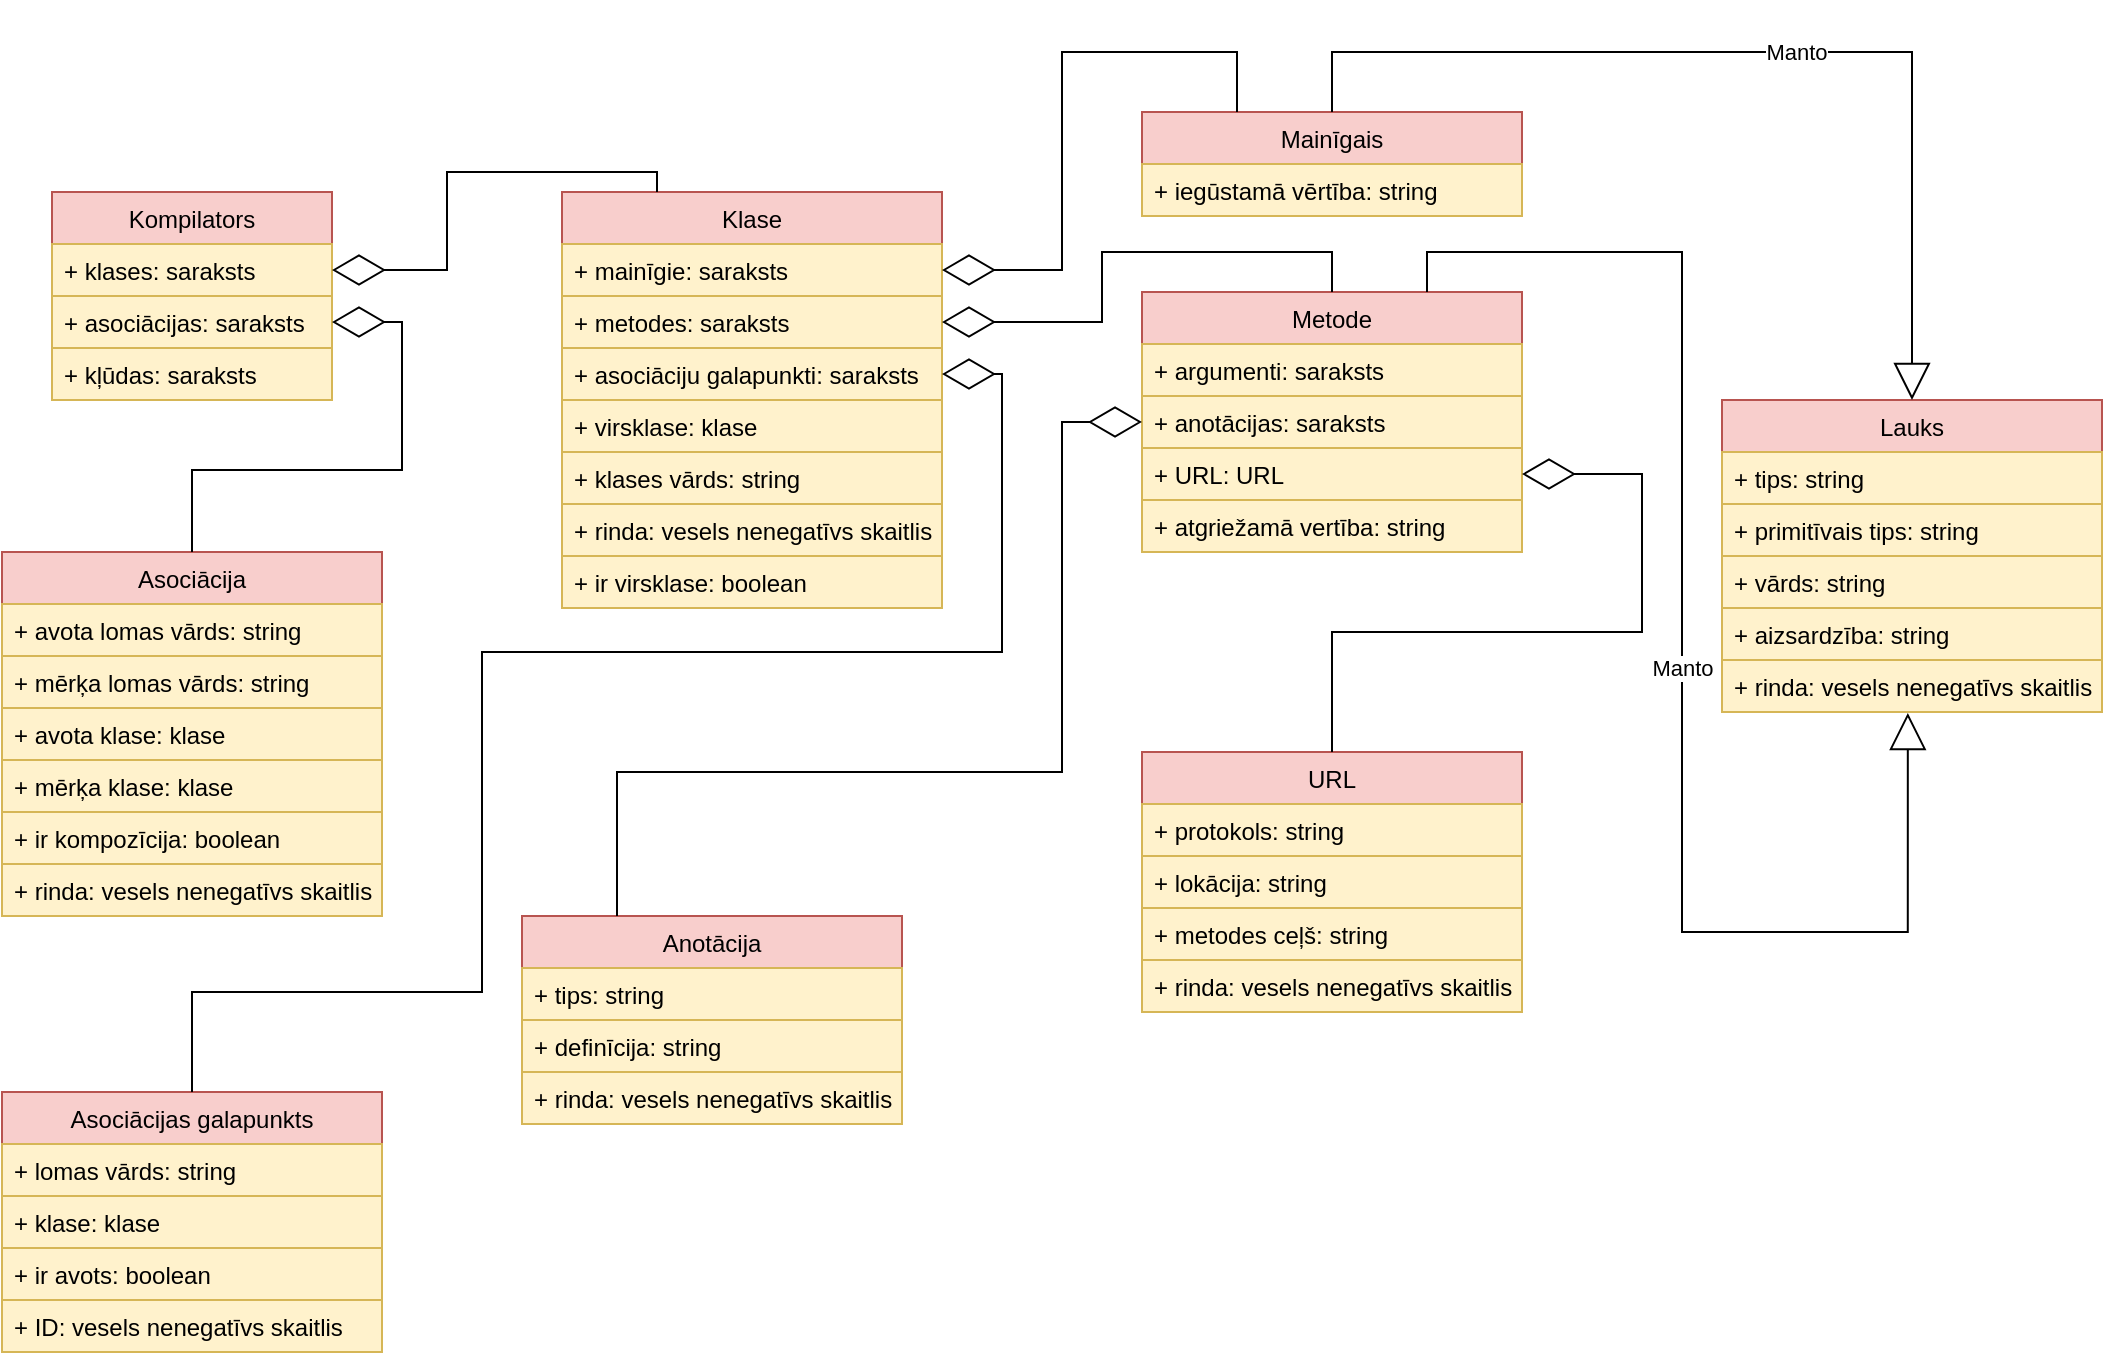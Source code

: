 <mxfile version="15.4.0" type="device" pages="4"><diagram id="7184PFlI9xd73d-IkcdI" name="Datu struktūras"><mxGraphModel dx="2522" dy="822" grid="1" gridSize="10" guides="1" tooltips="1" connect="1" arrows="1" fold="1" page="1" pageScale="1" pageWidth="1100" pageHeight="850" math="0" shadow="0"><root><mxCell id="0"/><mxCell id="1" parent="0"/><mxCell id="GJS4xdz3_A4aKVFtY4pT-5" value="Kompilators" style="swimlane;fontStyle=0;childLayout=stackLayout;horizontal=1;startSize=26;fillColor=#f8cecc;horizontalStack=0;resizeParent=1;resizeParentMax=0;resizeLast=0;collapsible=1;marginBottom=0;strokeColor=#b85450;" parent="1" vertex="1"><mxGeometry x="-1055" y="110" width="140" height="104" as="geometry"/></mxCell><mxCell id="GJS4xdz3_A4aKVFtY4pT-6" value="+ klases: saraksts" style="text;strokeColor=#d6b656;fillColor=#fff2cc;align=left;verticalAlign=top;spacingLeft=4;spacingRight=4;overflow=hidden;rotatable=0;points=[[0,0.5],[1,0.5]];portConstraint=eastwest;" parent="GJS4xdz3_A4aKVFtY4pT-5" vertex="1"><mxGeometry y="26" width="140" height="26" as="geometry"/></mxCell><mxCell id="GJS4xdz3_A4aKVFtY4pT-7" value="+ asociācijas: saraksts" style="text;strokeColor=#d6b656;fillColor=#fff2cc;align=left;verticalAlign=top;spacingLeft=4;spacingRight=4;overflow=hidden;rotatable=0;points=[[0,0.5],[1,0.5]];portConstraint=eastwest;" parent="GJS4xdz3_A4aKVFtY4pT-5" vertex="1"><mxGeometry y="52" width="140" height="26" as="geometry"/></mxCell><mxCell id="GJS4xdz3_A4aKVFtY4pT-8" value="+ kļūdas: saraksts" style="text;strokeColor=#d6b656;fillColor=#fff2cc;align=left;verticalAlign=top;spacingLeft=4;spacingRight=4;overflow=hidden;rotatable=0;points=[[0,0.5],[1,0.5]];portConstraint=eastwest;" parent="GJS4xdz3_A4aKVFtY4pT-5" vertex="1"><mxGeometry y="78" width="140" height="26" as="geometry"/></mxCell><mxCell id="GJS4xdz3_A4aKVFtY4pT-9" value="Asociācija" style="swimlane;fontStyle=0;childLayout=stackLayout;horizontal=1;startSize=26;fillColor=#f8cecc;horizontalStack=0;resizeParent=1;resizeParentMax=0;resizeLast=0;collapsible=1;marginBottom=0;strokeColor=#b85450;" parent="1" vertex="1"><mxGeometry x="-1080" y="290" width="190" height="182" as="geometry"/></mxCell><mxCell id="GJS4xdz3_A4aKVFtY4pT-10" value="+ avota lomas vārds: string" style="text;strokeColor=#d6b656;fillColor=#fff2cc;align=left;verticalAlign=top;spacingLeft=4;spacingRight=4;overflow=hidden;rotatable=0;points=[[0,0.5],[1,0.5]];portConstraint=eastwest;" parent="GJS4xdz3_A4aKVFtY4pT-9" vertex="1"><mxGeometry y="26" width="190" height="26" as="geometry"/></mxCell><mxCell id="GJS4xdz3_A4aKVFtY4pT-11" value="+ mērķa lomas vārds: string" style="text;strokeColor=#d6b656;fillColor=#fff2cc;align=left;verticalAlign=top;spacingLeft=4;spacingRight=4;overflow=hidden;rotatable=0;points=[[0,0.5],[1,0.5]];portConstraint=eastwest;" parent="GJS4xdz3_A4aKVFtY4pT-9" vertex="1"><mxGeometry y="52" width="190" height="26" as="geometry"/></mxCell><mxCell id="GJS4xdz3_A4aKVFtY4pT-12" value="+ avota klase: klase" style="text;strokeColor=#d6b656;fillColor=#fff2cc;align=left;verticalAlign=top;spacingLeft=4;spacingRight=4;overflow=hidden;rotatable=0;points=[[0,0.5],[1,0.5]];portConstraint=eastwest;" parent="GJS4xdz3_A4aKVFtY4pT-9" vertex="1"><mxGeometry y="78" width="190" height="26" as="geometry"/></mxCell><mxCell id="GJS4xdz3_A4aKVFtY4pT-18" value="+ mērķa klase: klase" style="text;strokeColor=#d6b656;fillColor=#fff2cc;align=left;verticalAlign=top;spacingLeft=4;spacingRight=4;overflow=hidden;rotatable=0;points=[[0,0.5],[1,0.5]];portConstraint=eastwest;" parent="GJS4xdz3_A4aKVFtY4pT-9" vertex="1"><mxGeometry y="104" width="190" height="26" as="geometry"/></mxCell><mxCell id="GJS4xdz3_A4aKVFtY4pT-19" value="+ ir kompozīcija: boolean" style="text;strokeColor=#d6b656;fillColor=#fff2cc;align=left;verticalAlign=top;spacingLeft=4;spacingRight=4;overflow=hidden;rotatable=0;points=[[0,0.5],[1,0.5]];portConstraint=eastwest;" parent="GJS4xdz3_A4aKVFtY4pT-9" vertex="1"><mxGeometry y="130" width="190" height="26" as="geometry"/></mxCell><mxCell id="GJS4xdz3_A4aKVFtY4pT-20" value="+ rinda: vesels nenegatīvs skaitlis" style="text;strokeColor=#d6b656;fillColor=#fff2cc;align=left;verticalAlign=top;spacingLeft=4;spacingRight=4;overflow=hidden;rotatable=0;points=[[0,0.5],[1,0.5]];portConstraint=eastwest;" parent="GJS4xdz3_A4aKVFtY4pT-9" vertex="1"><mxGeometry y="156" width="190" height="26" as="geometry"/></mxCell><mxCell id="GJS4xdz3_A4aKVFtY4pT-13" value="Klase" style="swimlane;fontStyle=0;childLayout=stackLayout;horizontal=1;startSize=26;fillColor=#f8cecc;horizontalStack=0;resizeParent=1;resizeParentMax=0;resizeLast=0;collapsible=1;marginBottom=0;strokeColor=#b85450;" parent="1" vertex="1"><mxGeometry x="-800" y="110" width="190" height="208" as="geometry"/></mxCell><mxCell id="GJS4xdz3_A4aKVFtY4pT-15" value="+ mainīgie: saraksts" style="text;strokeColor=#d6b656;fillColor=#fff2cc;align=left;verticalAlign=top;spacingLeft=4;spacingRight=4;overflow=hidden;rotatable=0;points=[[0,0.5],[1,0.5]];portConstraint=eastwest;" parent="GJS4xdz3_A4aKVFtY4pT-13" vertex="1"><mxGeometry y="26" width="190" height="26" as="geometry"/></mxCell><mxCell id="GJS4xdz3_A4aKVFtY4pT-16" value="+ metodes: saraksts" style="text;strokeColor=#d6b656;fillColor=#fff2cc;align=left;verticalAlign=top;spacingLeft=4;spacingRight=4;overflow=hidden;rotatable=0;points=[[0,0.5],[1,0.5]];portConstraint=eastwest;" parent="GJS4xdz3_A4aKVFtY4pT-13" vertex="1"><mxGeometry y="52" width="190" height="26" as="geometry"/></mxCell><mxCell id="GJS4xdz3_A4aKVFtY4pT-14" value="+ asociāciju galapunkti: saraksts" style="text;strokeColor=#d6b656;fillColor=#fff2cc;align=left;verticalAlign=top;spacingLeft=4;spacingRight=4;overflow=hidden;rotatable=0;points=[[0,0.5],[1,0.5]];portConstraint=eastwest;" parent="GJS4xdz3_A4aKVFtY4pT-13" vertex="1"><mxGeometry y="78" width="190" height="26" as="geometry"/></mxCell><mxCell id="GJS4xdz3_A4aKVFtY4pT-21" value="+ virsklase: klase" style="text;strokeColor=#d6b656;fillColor=#fff2cc;align=left;verticalAlign=top;spacingLeft=4;spacingRight=4;overflow=hidden;rotatable=0;points=[[0,0.5],[1,0.5]];portConstraint=eastwest;" parent="GJS4xdz3_A4aKVFtY4pT-13" vertex="1"><mxGeometry y="104" width="190" height="26" as="geometry"/></mxCell><mxCell id="GJS4xdz3_A4aKVFtY4pT-22" value="+ klases vārds: string" style="text;strokeColor=#d6b656;fillColor=#fff2cc;align=left;verticalAlign=top;spacingLeft=4;spacingRight=4;overflow=hidden;rotatable=0;points=[[0,0.5],[1,0.5]];portConstraint=eastwest;" parent="GJS4xdz3_A4aKVFtY4pT-13" vertex="1"><mxGeometry y="130" width="190" height="26" as="geometry"/></mxCell><mxCell id="GJS4xdz3_A4aKVFtY4pT-25" value="+ rinda: vesels nenegatīvs skaitlis" style="text;strokeColor=#d6b656;fillColor=#fff2cc;align=left;verticalAlign=top;spacingLeft=4;spacingRight=4;overflow=hidden;rotatable=0;points=[[0,0.5],[1,0.5]];portConstraint=eastwest;" parent="GJS4xdz3_A4aKVFtY4pT-13" vertex="1"><mxGeometry y="156" width="190" height="26" as="geometry"/></mxCell><mxCell id="GJS4xdz3_A4aKVFtY4pT-23" value="+ ir virsklase: boolean" style="text;strokeColor=#d6b656;fillColor=#fff2cc;align=left;verticalAlign=top;spacingLeft=4;spacingRight=4;overflow=hidden;rotatable=0;points=[[0,0.5],[1,0.5]];portConstraint=eastwest;" parent="GJS4xdz3_A4aKVFtY4pT-13" vertex="1"><mxGeometry y="182" width="190" height="26" as="geometry"/></mxCell><mxCell id="GJS4xdz3_A4aKVFtY4pT-26" value="Lauks" style="swimlane;fontStyle=0;childLayout=stackLayout;horizontal=1;startSize=26;fillColor=#f8cecc;horizontalStack=0;resizeParent=1;resizeParentMax=0;resizeLast=0;collapsible=1;marginBottom=0;strokeColor=#b85450;" parent="1" vertex="1"><mxGeometry x="-220" y="214" width="190" height="156" as="geometry"/></mxCell><mxCell id="GJS4xdz3_A4aKVFtY4pT-27" value="+ tips: string" style="text;strokeColor=#d6b656;fillColor=#fff2cc;align=left;verticalAlign=top;spacingLeft=4;spacingRight=4;overflow=hidden;rotatable=0;points=[[0,0.5],[1,0.5]];portConstraint=eastwest;" parent="GJS4xdz3_A4aKVFtY4pT-26" vertex="1"><mxGeometry y="26" width="190" height="26" as="geometry"/></mxCell><mxCell id="GJS4xdz3_A4aKVFtY4pT-28" value="+ primitīvais tips: string" style="text;strokeColor=#d6b656;fillColor=#fff2cc;align=left;verticalAlign=top;spacingLeft=4;spacingRight=4;overflow=hidden;rotatable=0;points=[[0,0.5],[1,0.5]];portConstraint=eastwest;" parent="GJS4xdz3_A4aKVFtY4pT-26" vertex="1"><mxGeometry y="52" width="190" height="26" as="geometry"/></mxCell><mxCell id="GJS4xdz3_A4aKVFtY4pT-29" value="+ vārds: string" style="text;strokeColor=#d6b656;fillColor=#fff2cc;align=left;verticalAlign=top;spacingLeft=4;spacingRight=4;overflow=hidden;rotatable=0;points=[[0,0.5],[1,0.5]];portConstraint=eastwest;" parent="GJS4xdz3_A4aKVFtY4pT-26" vertex="1"><mxGeometry y="78" width="190" height="26" as="geometry"/></mxCell><mxCell id="GJS4xdz3_A4aKVFtY4pT-30" value="+ aizsardzība: string" style="text;strokeColor=#d6b656;fillColor=#fff2cc;align=left;verticalAlign=top;spacingLeft=4;spacingRight=4;overflow=hidden;rotatable=0;points=[[0,0.5],[1,0.5]];portConstraint=eastwest;" parent="GJS4xdz3_A4aKVFtY4pT-26" vertex="1"><mxGeometry y="104" width="190" height="26" as="geometry"/></mxCell><mxCell id="GJS4xdz3_A4aKVFtY4pT-32" value="+ rinda: vesels nenegatīvs skaitlis" style="text;strokeColor=#d6b656;fillColor=#fff2cc;align=left;verticalAlign=top;spacingLeft=4;spacingRight=4;overflow=hidden;rotatable=0;points=[[0,0.5],[1,0.5]];portConstraint=eastwest;" parent="GJS4xdz3_A4aKVFtY4pT-26" vertex="1"><mxGeometry y="130" width="190" height="26" as="geometry"/></mxCell><mxCell id="GJS4xdz3_A4aKVFtY4pT-34" value="Mainīgais" style="swimlane;fontStyle=0;childLayout=stackLayout;horizontal=1;startSize=26;fillColor=#f8cecc;horizontalStack=0;resizeParent=1;resizeParentMax=0;resizeLast=0;collapsible=1;marginBottom=0;strokeColor=#b85450;" parent="1" vertex="1"><mxGeometry x="-510" y="70" width="190" height="52" as="geometry"/></mxCell><mxCell id="GJS4xdz3_A4aKVFtY4pT-35" value="+ iegūstamā vērtība: string" style="text;strokeColor=#d6b656;fillColor=#fff2cc;align=left;verticalAlign=top;spacingLeft=4;spacingRight=4;overflow=hidden;rotatable=0;points=[[0,0.5],[1,0.5]];portConstraint=eastwest;" parent="GJS4xdz3_A4aKVFtY4pT-34" vertex="1"><mxGeometry y="26" width="190" height="26" as="geometry"/></mxCell><mxCell id="GJS4xdz3_A4aKVFtY4pT-40" value="Metode" style="swimlane;fontStyle=0;childLayout=stackLayout;horizontal=1;startSize=26;fillColor=#f8cecc;horizontalStack=0;resizeParent=1;resizeParentMax=0;resizeLast=0;collapsible=1;marginBottom=0;strokeColor=#b85450;" parent="1" vertex="1"><mxGeometry x="-510" y="160" width="190" height="130" as="geometry"/></mxCell><mxCell id="GJS4xdz3_A4aKVFtY4pT-41" value="+ argumenti: saraksts" style="text;strokeColor=#d6b656;fillColor=#fff2cc;align=left;verticalAlign=top;spacingLeft=4;spacingRight=4;overflow=hidden;rotatable=0;points=[[0,0.5],[1,0.5]];portConstraint=eastwest;" parent="GJS4xdz3_A4aKVFtY4pT-40" vertex="1"><mxGeometry y="26" width="190" height="26" as="geometry"/></mxCell><mxCell id="GJS4xdz3_A4aKVFtY4pT-42" value="+ anotācijas: saraksts" style="text;strokeColor=#d6b656;fillColor=#fff2cc;align=left;verticalAlign=top;spacingLeft=4;spacingRight=4;overflow=hidden;rotatable=0;points=[[0,0.5],[1,0.5]];portConstraint=eastwest;" parent="GJS4xdz3_A4aKVFtY4pT-40" vertex="1"><mxGeometry y="52" width="190" height="26" as="geometry"/></mxCell><mxCell id="GJS4xdz3_A4aKVFtY4pT-43" value="+ URL: URL" style="text;strokeColor=#d6b656;fillColor=#fff2cc;align=left;verticalAlign=top;spacingLeft=4;spacingRight=4;overflow=hidden;rotatable=0;points=[[0,0.5],[1,0.5]];portConstraint=eastwest;" parent="GJS4xdz3_A4aKVFtY4pT-40" vertex="1"><mxGeometry y="78" width="190" height="26" as="geometry"/></mxCell><mxCell id="GJS4xdz3_A4aKVFtY4pT-44" value="+ atgriežamā vertība: string" style="text;strokeColor=#d6b656;fillColor=#fff2cc;align=left;verticalAlign=top;spacingLeft=4;spacingRight=4;overflow=hidden;rotatable=0;points=[[0,0.5],[1,0.5]];portConstraint=eastwest;" parent="GJS4xdz3_A4aKVFtY4pT-40" vertex="1"><mxGeometry y="104" width="190" height="26" as="geometry"/></mxCell><mxCell id="GJS4xdz3_A4aKVFtY4pT-46" value="Asociācijas galapunkts" style="swimlane;fontStyle=0;childLayout=stackLayout;horizontal=1;startSize=26;fillColor=#f8cecc;horizontalStack=0;resizeParent=1;resizeParentMax=0;resizeLast=0;collapsible=1;marginBottom=0;strokeColor=#b85450;" parent="1" vertex="1"><mxGeometry x="-1080" y="560" width="190" height="130" as="geometry"/></mxCell><mxCell id="GJS4xdz3_A4aKVFtY4pT-47" value="+ lomas vārds: string" style="text;strokeColor=#d6b656;fillColor=#fff2cc;align=left;verticalAlign=top;spacingLeft=4;spacingRight=4;overflow=hidden;rotatable=0;points=[[0,0.5],[1,0.5]];portConstraint=eastwest;" parent="GJS4xdz3_A4aKVFtY4pT-46" vertex="1"><mxGeometry y="26" width="190" height="26" as="geometry"/></mxCell><mxCell id="GJS4xdz3_A4aKVFtY4pT-49" value="+ klase: klase" style="text;strokeColor=#d6b656;fillColor=#fff2cc;align=left;verticalAlign=top;spacingLeft=4;spacingRight=4;overflow=hidden;rotatable=0;points=[[0,0.5],[1,0.5]];portConstraint=eastwest;" parent="GJS4xdz3_A4aKVFtY4pT-46" vertex="1"><mxGeometry y="52" width="190" height="26" as="geometry"/></mxCell><mxCell id="GJS4xdz3_A4aKVFtY4pT-51" value="+ ir avots: boolean" style="text;strokeColor=#d6b656;fillColor=#fff2cc;align=left;verticalAlign=top;spacingLeft=4;spacingRight=4;overflow=hidden;rotatable=0;points=[[0,0.5],[1,0.5]];portConstraint=eastwest;" parent="GJS4xdz3_A4aKVFtY4pT-46" vertex="1"><mxGeometry y="78" width="190" height="26" as="geometry"/></mxCell><mxCell id="GJS4xdz3_A4aKVFtY4pT-52" value="+ ID: vesels nenegatīvs skaitlis" style="text;strokeColor=#d6b656;fillColor=#fff2cc;align=left;verticalAlign=top;spacingLeft=4;spacingRight=4;overflow=hidden;rotatable=0;points=[[0,0.5],[1,0.5]];portConstraint=eastwest;" parent="GJS4xdz3_A4aKVFtY4pT-46" vertex="1"><mxGeometry y="104" width="190" height="26" as="geometry"/></mxCell><mxCell id="GJS4xdz3_A4aKVFtY4pT-53" value="URL" style="swimlane;fontStyle=0;childLayout=stackLayout;horizontal=1;startSize=26;fillColor=#f8cecc;horizontalStack=0;resizeParent=1;resizeParentMax=0;resizeLast=0;collapsible=1;marginBottom=0;strokeColor=#b85450;" parent="1" vertex="1"><mxGeometry x="-510" y="390" width="190" height="130" as="geometry"/></mxCell><mxCell id="GJS4xdz3_A4aKVFtY4pT-54" value="+ protokols: string" style="text;strokeColor=#d6b656;fillColor=#fff2cc;align=left;verticalAlign=top;spacingLeft=4;spacingRight=4;overflow=hidden;rotatable=0;points=[[0,0.5],[1,0.5]];portConstraint=eastwest;" parent="GJS4xdz3_A4aKVFtY4pT-53" vertex="1"><mxGeometry y="26" width="190" height="26" as="geometry"/></mxCell><mxCell id="GJS4xdz3_A4aKVFtY4pT-55" value="+ lokācija: string" style="text;strokeColor=#d6b656;fillColor=#fff2cc;align=left;verticalAlign=top;spacingLeft=4;spacingRight=4;overflow=hidden;rotatable=0;points=[[0,0.5],[1,0.5]];portConstraint=eastwest;" parent="GJS4xdz3_A4aKVFtY4pT-53" vertex="1"><mxGeometry y="52" width="190" height="26" as="geometry"/></mxCell><mxCell id="GJS4xdz3_A4aKVFtY4pT-56" value="+ metodes ceļš: string" style="text;strokeColor=#d6b656;fillColor=#fff2cc;align=left;verticalAlign=top;spacingLeft=4;spacingRight=4;overflow=hidden;rotatable=0;points=[[0,0.5],[1,0.5]];portConstraint=eastwest;" parent="GJS4xdz3_A4aKVFtY4pT-53" vertex="1"><mxGeometry y="78" width="190" height="26" as="geometry"/></mxCell><mxCell id="GJS4xdz3_A4aKVFtY4pT-58" value="+ rinda: vesels nenegatīvs skaitlis" style="text;strokeColor=#d6b656;fillColor=#fff2cc;align=left;verticalAlign=top;spacingLeft=4;spacingRight=4;overflow=hidden;rotatable=0;points=[[0,0.5],[1,0.5]];portConstraint=eastwest;" parent="GJS4xdz3_A4aKVFtY4pT-53" vertex="1"><mxGeometry y="104" width="190" height="26" as="geometry"/></mxCell><mxCell id="GJS4xdz3_A4aKVFtY4pT-59" value="Anotācija" style="swimlane;fontStyle=0;childLayout=stackLayout;horizontal=1;startSize=26;fillColor=#f8cecc;horizontalStack=0;resizeParent=1;resizeParentMax=0;resizeLast=0;collapsible=1;marginBottom=0;strokeColor=#b85450;" parent="1" vertex="1"><mxGeometry x="-820" y="472" width="190" height="104" as="geometry"/></mxCell><mxCell id="GJS4xdz3_A4aKVFtY4pT-60" value="+ tips: string" style="text;strokeColor=#d6b656;fillColor=#fff2cc;align=left;verticalAlign=top;spacingLeft=4;spacingRight=4;overflow=hidden;rotatable=0;points=[[0,0.5],[1,0.5]];portConstraint=eastwest;" parent="GJS4xdz3_A4aKVFtY4pT-59" vertex="1"><mxGeometry y="26" width="190" height="26" as="geometry"/></mxCell><mxCell id="GJS4xdz3_A4aKVFtY4pT-61" value="+ definīcija: string" style="text;strokeColor=#d6b656;fillColor=#fff2cc;align=left;verticalAlign=top;spacingLeft=4;spacingRight=4;overflow=hidden;rotatable=0;points=[[0,0.5],[1,0.5]];portConstraint=eastwest;" parent="GJS4xdz3_A4aKVFtY4pT-59" vertex="1"><mxGeometry y="52" width="190" height="26" as="geometry"/></mxCell><mxCell id="GJS4xdz3_A4aKVFtY4pT-63" value="+ rinda: vesels nenegatīvs skaitlis" style="text;strokeColor=#d6b656;fillColor=#fff2cc;align=left;verticalAlign=top;spacingLeft=4;spacingRight=4;overflow=hidden;rotatable=0;points=[[0,0.5],[1,0.5]];portConstraint=eastwest;" parent="GJS4xdz3_A4aKVFtY4pT-59" vertex="1"><mxGeometry y="78" width="190" height="26" as="geometry"/></mxCell><mxCell id="nIYKRmnUgJYlbpJNohJn-1" value="Manto" style="endArrow=block;endSize=16;endFill=0;html=1;rounded=0;edgeStyle=orthogonalEdgeStyle;entryX=0.5;entryY=0;entryDx=0;entryDy=0;exitX=0.5;exitY=0;exitDx=0;exitDy=0;" parent="1" source="GJS4xdz3_A4aKVFtY4pT-34" target="GJS4xdz3_A4aKVFtY4pT-26" edge="1"><mxGeometry x="0.06" width="160" relative="1" as="geometry"><mxPoint x="-387" y="250" as="sourcePoint"/><mxPoint x="-290" y="300" as="targetPoint"/><Array as="points"><mxPoint x="-415" y="40"/><mxPoint x="-125" y="40"/></Array><mxPoint as="offset"/></mxGeometry></mxCell><mxCell id="nIYKRmnUgJYlbpJNohJn-3" value="Manto" style="endArrow=block;endSize=16;endFill=0;html=1;rounded=0;edgeStyle=orthogonalEdgeStyle;entryX=0.489;entryY=1.018;entryDx=0;entryDy=0;entryPerimeter=0;exitX=0.75;exitY=0;exitDx=0;exitDy=0;" parent="1" source="GJS4xdz3_A4aKVFtY4pT-40" target="GJS4xdz3_A4aKVFtY4pT-32" edge="1"><mxGeometry width="160" relative="1" as="geometry"><mxPoint x="-167" y="636" as="sourcePoint"/><mxPoint x="-180" y="550" as="targetPoint"/><Array as="points"><mxPoint x="-367" y="140"/><mxPoint x="-240" y="140"/><mxPoint x="-240" y="480"/><mxPoint x="-127" y="480"/></Array></mxGeometry></mxCell><mxCell id="nIYKRmnUgJYlbpJNohJn-9" value="" style="endArrow=diamondThin;endFill=0;endSize=24;html=1;rounded=0;edgeStyle=orthogonalEdgeStyle;entryX=1;entryY=0.5;entryDx=0;entryDy=0;exitX=0.25;exitY=0;exitDx=0;exitDy=0;" parent="1" source="GJS4xdz3_A4aKVFtY4pT-13" target="GJS4xdz3_A4aKVFtY4pT-6" edge="1"><mxGeometry width="160" relative="1" as="geometry"><mxPoint x="-870" y="380" as="sourcePoint"/><mxPoint x="-710" y="380" as="targetPoint"/></mxGeometry></mxCell><mxCell id="nIYKRmnUgJYlbpJNohJn-10" value="" style="endArrow=diamondThin;endFill=0;endSize=24;html=1;rounded=0;edgeStyle=orthogonalEdgeStyle;entryX=1;entryY=0.5;entryDx=0;entryDy=0;exitX=0.5;exitY=0;exitDx=0;exitDy=0;" parent="1" source="GJS4xdz3_A4aKVFtY4pT-9" target="GJS4xdz3_A4aKVFtY4pT-7" edge="1"><mxGeometry width="160" relative="1" as="geometry"><mxPoint x="-727.5" y="200" as="sourcePoint"/><mxPoint x="-890" y="239" as="targetPoint"/><Array as="points"><mxPoint x="-985" y="249"/><mxPoint x="-880" y="249"/><mxPoint x="-880" y="175"/></Array></mxGeometry></mxCell><mxCell id="nIYKRmnUgJYlbpJNohJn-11" value="" style="endArrow=diamondThin;endFill=0;endSize=24;html=1;rounded=0;edgeStyle=orthogonalEdgeStyle;entryX=1;entryY=0.5;entryDx=0;entryDy=0;exitX=0.5;exitY=0;exitDx=0;exitDy=0;" parent="1" source="GJS4xdz3_A4aKVFtY4pT-46" target="GJS4xdz3_A4aKVFtY4pT-14" edge="1"><mxGeometry width="160" relative="1" as="geometry"><mxPoint x="-705" y="90" as="sourcePoint"/><mxPoint x="-905" y="159" as="targetPoint"/><Array as="points"><mxPoint x="-985" y="510"/><mxPoint x="-840" y="510"/><mxPoint x="-840" y="340"/><mxPoint x="-580" y="340"/><mxPoint x="-580" y="201"/></Array></mxGeometry></mxCell><mxCell id="nIYKRmnUgJYlbpJNohJn-12" value="" style="endArrow=diamondThin;endFill=0;endSize=24;html=1;rounded=0;edgeStyle=orthogonalEdgeStyle;entryX=1;entryY=0.5;entryDx=0;entryDy=0;exitX=0.25;exitY=0;exitDx=0;exitDy=0;" parent="1" source="GJS4xdz3_A4aKVFtY4pT-34" target="GJS4xdz3_A4aKVFtY4pT-15" edge="1"><mxGeometry width="160" relative="1" as="geometry"><mxPoint x="-685" y="400" as="sourcePoint"/><mxPoint x="-600.0" y="211.0" as="targetPoint"/><Array as="points"><mxPoint x="-462" y="40"/><mxPoint x="-550" y="40"/><mxPoint x="-550" y="149"/></Array></mxGeometry></mxCell><mxCell id="nIYKRmnUgJYlbpJNohJn-13" value="" style="endArrow=diamondThin;endFill=0;endSize=24;html=1;rounded=0;edgeStyle=orthogonalEdgeStyle;entryX=1;entryY=0.5;entryDx=0;entryDy=0;exitX=0.5;exitY=0;exitDx=0;exitDy=0;" parent="1" source="GJS4xdz3_A4aKVFtY4pT-40" target="GJS4xdz3_A4aKVFtY4pT-16" edge="1"><mxGeometry width="160" relative="1" as="geometry"><mxPoint x="-452.5" y="80" as="sourcePoint"/><mxPoint x="-600.0" y="159" as="targetPoint"/><Array as="points"><mxPoint x="-415" y="140"/><mxPoint x="-530" y="140"/><mxPoint x="-530" y="175"/></Array></mxGeometry></mxCell><mxCell id="nIYKRmnUgJYlbpJNohJn-14" value="" style="endArrow=diamondThin;endFill=0;endSize=24;html=1;rounded=0;edgeStyle=orthogonalEdgeStyle;entryX=0;entryY=0.5;entryDx=0;entryDy=0;exitX=0.25;exitY=0;exitDx=0;exitDy=0;" parent="1" source="GJS4xdz3_A4aKVFtY4pT-59" target="GJS4xdz3_A4aKVFtY4pT-42" edge="1"><mxGeometry width="160" relative="1" as="geometry"><mxPoint x="-405" y="170" as="sourcePoint"/><mxPoint x="-600" y="185" as="targetPoint"/><Array as="points"><mxPoint x="-772" y="400"/><mxPoint x="-550" y="400"/><mxPoint x="-550" y="225"/></Array></mxGeometry></mxCell><mxCell id="nIYKRmnUgJYlbpJNohJn-15" value="" style="endArrow=diamondThin;endFill=0;endSize=24;html=1;rounded=0;edgeStyle=orthogonalEdgeStyle;entryX=1;entryY=0.5;entryDx=0;entryDy=0;exitX=0.5;exitY=0;exitDx=0;exitDy=0;" parent="1" source="GJS4xdz3_A4aKVFtY4pT-53" target="GJS4xdz3_A4aKVFtY4pT-43" edge="1"><mxGeometry width="160" relative="1" as="geometry"><mxPoint x="-452.5" y="400" as="sourcePoint"/><mxPoint x="-500" y="235" as="targetPoint"/><Array as="points"><mxPoint x="-415" y="330"/><mxPoint x="-260" y="330"/><mxPoint x="-260" y="251"/></Array></mxGeometry></mxCell></root></mxGraphModel></diagram><diagram id="xE19DOZT4dXsY6NOH8a-" name="Cikli"><mxGraphModel dx="-1727" dy="967" grid="1" gridSize="10" guides="1" tooltips="1" connect="1" arrows="1" fold="1" page="1" pageScale="1" pageWidth="850" pageHeight="1100" math="0" shadow="0"><root><mxCell id="Sj3VhqndMO4G1BcMY1u4-0"/><mxCell id="Sj3VhqndMO4G1BcMY1u4-1" parent="Sj3VhqndMO4G1BcMY1u4-0"/><mxCell id="CdLT1ExQzhu-pu9BsN3V-16" value="" style="rounded=0;whiteSpace=wrap;html=1;fillColor=#DAE8FC;strokeColor=#6c8ebf;labelBackgroundColor=#DAE8FC;" parent="Sj3VhqndMO4G1BcMY1u4-1" vertex="1"><mxGeometry x="3410" y="20" width="470" height="610" as="geometry"/></mxCell><mxCell id="CdLT1ExQzhu-pu9BsN3V-0" style="edgeStyle=orthogonalEdgeStyle;rounded=0;orthogonalLoop=1;jettySize=auto;html=1;fontSize=18;" parent="Sj3VhqndMO4G1BcMY1u4-1" target="CdLT1ExQzhu-pu9BsN3V-11" edge="1"><mxGeometry relative="1" as="geometry"><mxPoint x="3638.53" y="240" as="targetPoint"/><mxPoint x="3638.54" y="185" as="sourcePoint"/></mxGeometry></mxCell><mxCell id="CdLT1ExQzhu-pu9BsN3V-1" value="Nē" style="edgeLabel;html=1;align=center;verticalAlign=middle;resizable=0;points=[];fontSize=18;labelBackgroundColor=#DAE8FC;" parent="CdLT1ExQzhu-pu9BsN3V-0" vertex="1" connectable="0"><mxGeometry x="0.244" y="1" relative="1" as="geometry"><mxPoint x="-1" y="-5" as="offset"/></mxGeometry></mxCell><mxCell id="CdLT1ExQzhu-pu9BsN3V-2" style="edgeStyle=orthogonalEdgeStyle;rounded=0;orthogonalLoop=1;jettySize=auto;html=1;fontSize=18;exitX=0.5;exitY=1;exitDx=0;exitDy=0;exitPerimeter=0;entryX=0.5;entryY=0;entryDx=0;entryDy=0;" parent="Sj3VhqndMO4G1BcMY1u4-1" source="CdLT1ExQzhu-pu9BsN3V-11" target="CdLT1ExQzhu-pu9BsN3V-5" edge="1"><mxGeometry relative="1" as="geometry"><mxPoint x="3763.54" y="152.529" as="sourcePoint"/><mxPoint x="3638.04" y="370" as="targetPoint"/></mxGeometry></mxCell><mxCell id="CdLT1ExQzhu-pu9BsN3V-3" value="Jā" style="edgeLabel;html=1;align=center;verticalAlign=middle;resizable=0;points=[];fontSize=18;labelBackgroundColor=#DAE8FC;" parent="CdLT1ExQzhu-pu9BsN3V-2" vertex="1" connectable="0"><mxGeometry x="-0.229" relative="1" as="geometry"><mxPoint as="offset"/></mxGeometry></mxCell><mxCell id="CdLT1ExQzhu-pu9BsN3V-4" style="edgeStyle=orthogonalEdgeStyle;rounded=0;orthogonalLoop=1;jettySize=auto;html=1;entryX=0.5;entryY=0;entryDx=0;entryDy=0;entryPerimeter=0;fontSize=18;" parent="Sj3VhqndMO4G1BcMY1u4-1" source="CdLT1ExQzhu-pu9BsN3V-5" target="kexS95wP7roaADGm-0zK-0" edge="1"><mxGeometry relative="1" as="geometry"><mxPoint x="3638.55" y="420" as="targetPoint"/></mxGeometry></mxCell><mxCell id="CdLT1ExQzhu-pu9BsN3V-5" value="Saglabā kļūdu" style="rounded=1;whiteSpace=wrap;html=1;absoluteArcSize=1;arcSize=14;strokeWidth=2;fontSize=14;fillColor=#d5e8d4;strokeColor=#82b366;" parent="Sj3VhqndMO4G1BcMY1u4-1" vertex="1"><mxGeometry x="3558.68" y="360" width="159.74" height="30" as="geometry"/></mxCell><mxCell id="CdLT1ExQzhu-pu9BsN3V-6" style="edgeStyle=orthogonalEdgeStyle;rounded=0;orthogonalLoop=1;jettySize=auto;html=1;exitX=1;exitY=0.5;exitDx=0;exitDy=0;exitPerimeter=0;fontSize=18;entryX=1;entryY=0.5;entryDx=0;entryDy=0;entryPerimeter=0;" parent="Sj3VhqndMO4G1BcMY1u4-1" source="CdLT1ExQzhu-pu9BsN3V-8" target="CdLT1ExQzhu-pu9BsN3V-13" edge="1"><mxGeometry relative="1" as="geometry"><mxPoint x="3638.55" y="540" as="targetPoint"/><Array as="points"><mxPoint x="3825" y="153"/><mxPoint x="3825" y="570"/></Array></mxGeometry></mxCell><mxCell id="CdLT1ExQzhu-pu9BsN3V-7" value="Jā" style="edgeLabel;html=1;align=center;verticalAlign=middle;resizable=0;points=[];fontSize=18;labelBackgroundColor=#DAE8FC;" parent="CdLT1ExQzhu-pu9BsN3V-6" vertex="1" connectable="0"><mxGeometry x="-0.22" relative="1" as="geometry"><mxPoint as="offset"/></mxGeometry></mxCell><mxCell id="CdLT1ExQzhu-pu9BsN3V-8" value="Vai ir izskatīts viss saraksts?" style="strokeWidth=2;html=1;shape=mxgraph.flowchart.decision;whiteSpace=wrap;fontSize=14;fillColor=#fff2cc;strokeColor=#d6b656;" parent="Sj3VhqndMO4G1BcMY1u4-1" vertex="1"><mxGeometry x="3513.54" y="120" width="250" height="65" as="geometry"/></mxCell><mxCell id="CdLT1ExQzhu-pu9BsN3V-9" style="edgeStyle=orthogonalEdgeStyle;rounded=0;orthogonalLoop=1;jettySize=auto;html=1;entryX=0;entryY=0.5;entryDx=0;entryDy=0;entryPerimeter=0;fontSize=18;exitX=0;exitY=0.5;exitDx=0;exitDy=0;exitPerimeter=0;" parent="Sj3VhqndMO4G1BcMY1u4-1" source="CdLT1ExQzhu-pu9BsN3V-11" target="CdLT1ExQzhu-pu9BsN3V-8" edge="1"><mxGeometry relative="1" as="geometry"><Array as="points"><mxPoint x="3465.04" y="283"/><mxPoint x="3465.04" y="153"/></Array></mxGeometry></mxCell><mxCell id="CdLT1ExQzhu-pu9BsN3V-10" value="&lt;font style=&quot;font-size: 18px&quot;&gt;Nē&lt;/font&gt;" style="edgeLabel;html=1;align=center;verticalAlign=middle;resizable=0;points=[];labelBackgroundColor=#DAE8FC;" parent="CdLT1ExQzhu-pu9BsN3V-9" vertex="1" connectable="0"><mxGeometry x="0.163" y="-1" relative="1" as="geometry"><mxPoint as="offset"/></mxGeometry></mxCell><mxCell id="CdLT1ExQzhu-pu9BsN3V-11" value="Vai saraksta elements sakrīt ar pārbaudāmo elementu?" style="strokeWidth=2;html=1;shape=mxgraph.flowchart.decision;whiteSpace=wrap;fontSize=14;fillColor=#fff2cc;strokeColor=#d6b656;" parent="Sj3VhqndMO4G1BcMY1u4-1" vertex="1"><mxGeometry x="3513.55" y="250" width="250" height="65" as="geometry"/></mxCell><mxCell id="CdLT1ExQzhu-pu9BsN3V-13" value="Cikla&lt;br&gt;Beigas" style="strokeWidth=2;html=1;shape=mxgraph.flowchart.start_2;whiteSpace=wrap;fontSize=14;fillColor=#f8cecc;strokeColor=#b85450;" parent="Sj3VhqndMO4G1BcMY1u4-1" vertex="1"><mxGeometry x="3608.55" y="540" width="60" height="60" as="geometry"/></mxCell><mxCell id="CdLT1ExQzhu-pu9BsN3V-14" style="edgeStyle=orthogonalEdgeStyle;rounded=0;orthogonalLoop=1;jettySize=auto;html=1;entryX=0.5;entryY=0;entryDx=0;entryDy=0;entryPerimeter=0;fontSize=18;" parent="Sj3VhqndMO4G1BcMY1u4-1" source="CdLT1ExQzhu-pu9BsN3V-15" target="CdLT1ExQzhu-pu9BsN3V-8" edge="1"><mxGeometry relative="1" as="geometry"/></mxCell><mxCell id="CdLT1ExQzhu-pu9BsN3V-15" value="Cikla sākums" style="strokeWidth=2;html=1;shape=mxgraph.flowchart.start_1;whiteSpace=wrap;fontSize=14;fillColor=#f8cecc;strokeColor=#b85450;" parent="Sj3VhqndMO4G1BcMY1u4-1" vertex="1"><mxGeometry x="3588.54" y="30" width="100" height="60" as="geometry"/></mxCell><mxCell id="HmAZAV3gdq6l19UnzCYa-0" value="" style="rounded=0;whiteSpace=wrap;html=1;fillColor=#E1D5E7;strokeColor=#9673a6;labelBackgroundColor=#DAE8FC;" parent="Sj3VhqndMO4G1BcMY1u4-1" vertex="1"><mxGeometry x="3960" y="20" width="470" height="540" as="geometry"/></mxCell><mxCell id="HmAZAV3gdq6l19UnzCYa-1" style="edgeStyle=orthogonalEdgeStyle;rounded=0;orthogonalLoop=1;jettySize=auto;html=1;fontSize=18;" parent="Sj3VhqndMO4G1BcMY1u4-1" target="HmAZAV3gdq6l19UnzCYa-12" edge="1"><mxGeometry relative="1" as="geometry"><mxPoint x="4188.53" y="240" as="targetPoint"/><mxPoint x="4188.54" y="185" as="sourcePoint"/></mxGeometry></mxCell><mxCell id="HmAZAV3gdq6l19UnzCYa-2" value="Nē" style="edgeLabel;html=1;align=center;verticalAlign=middle;resizable=0;points=[];fontSize=18;labelBackgroundColor=#E1D5E7;" parent="HmAZAV3gdq6l19UnzCYa-1" vertex="1" connectable="0"><mxGeometry x="0.244" y="1" relative="1" as="geometry"><mxPoint x="-1" y="-5" as="offset"/></mxGeometry></mxCell><mxCell id="HmAZAV3gdq6l19UnzCYa-3" style="edgeStyle=orthogonalEdgeStyle;rounded=0;orthogonalLoop=1;jettySize=auto;html=1;fontSize=18;exitX=0.5;exitY=1;exitDx=0;exitDy=0;exitPerimeter=0;entryX=0.5;entryY=0;entryDx=0;entryDy=0;" parent="Sj3VhqndMO4G1BcMY1u4-1" source="HmAZAV3gdq6l19UnzCYa-12" target="HmAZAV3gdq6l19UnzCYa-6" edge="1"><mxGeometry relative="1" as="geometry"><mxPoint x="4313.54" y="152.529" as="sourcePoint"/><mxPoint x="4188.04" y="370" as="targetPoint"/></mxGeometry></mxCell><mxCell id="HmAZAV3gdq6l19UnzCYa-4" value="Jā" style="edgeLabel;html=1;align=center;verticalAlign=middle;resizable=0;points=[];fontSize=18;labelBackgroundColor=#E1D5E7;" parent="HmAZAV3gdq6l19UnzCYa-3" vertex="1" connectable="0"><mxGeometry x="-0.229" relative="1" as="geometry"><mxPoint as="offset"/></mxGeometry></mxCell><mxCell id="HmAZAV3gdq6l19UnzCYa-5" style="edgeStyle=orthogonalEdgeStyle;rounded=0;orthogonalLoop=1;jettySize=auto;html=1;entryX=0.5;entryY=0;entryDx=0;entryDy=0;entryPerimeter=0;fontSize=18;" parent="Sj3VhqndMO4G1BcMY1u4-1" source="HmAZAV3gdq6l19UnzCYa-6" target="HmAZAV3gdq6l19UnzCYa-14" edge="1"><mxGeometry relative="1" as="geometry"><mxPoint x="4188.55" y="420" as="targetPoint"/></mxGeometry></mxCell><mxCell id="HmAZAV3gdq6l19UnzCYa-6" value="Saglabā datus" style="rounded=1;whiteSpace=wrap;html=1;absoluteArcSize=1;arcSize=14;strokeWidth=2;fontSize=14;fillColor=#d5e8d4;strokeColor=#82b366;" parent="Sj3VhqndMO4G1BcMY1u4-1" vertex="1"><mxGeometry x="4108.68" y="360" width="159.74" height="30" as="geometry"/></mxCell><mxCell id="HmAZAV3gdq6l19UnzCYa-7" style="edgeStyle=orthogonalEdgeStyle;rounded=0;orthogonalLoop=1;jettySize=auto;html=1;exitX=1;exitY=0.5;exitDx=0;exitDy=0;exitPerimeter=0;fontSize=18;" parent="Sj3VhqndMO4G1BcMY1u4-1" source="HmAZAV3gdq6l19UnzCYa-9" target="HmAZAV3gdq6l19UnzCYa-14" edge="1"><mxGeometry relative="1" as="geometry"><mxPoint x="4188.55" y="540" as="targetPoint"/><Array as="points"><mxPoint x="4375" y="153"/><mxPoint x="4375" y="440"/><mxPoint x="4189" y="440"/></Array></mxGeometry></mxCell><mxCell id="HmAZAV3gdq6l19UnzCYa-8" value="Jā" style="edgeLabel;html=1;align=center;verticalAlign=middle;resizable=0;points=[];fontSize=18;labelBackgroundColor=#E1D5E7;" parent="HmAZAV3gdq6l19UnzCYa-7" vertex="1" connectable="0"><mxGeometry x="-0.22" relative="1" as="geometry"><mxPoint as="offset"/></mxGeometry></mxCell><mxCell id="HmAZAV3gdq6l19UnzCYa-9" value="Vai ir izskatīts viss saraksts?" style="strokeWidth=2;html=1;shape=mxgraph.flowchart.decision;whiteSpace=wrap;fontSize=14;fillColor=#fff2cc;strokeColor=#d6b656;" parent="Sj3VhqndMO4G1BcMY1u4-1" vertex="1"><mxGeometry x="4063.54" y="120" width="250" height="65" as="geometry"/></mxCell><mxCell id="HmAZAV3gdq6l19UnzCYa-10" style="edgeStyle=orthogonalEdgeStyle;rounded=0;orthogonalLoop=1;jettySize=auto;html=1;entryX=0;entryY=0.5;entryDx=0;entryDy=0;entryPerimeter=0;fontSize=18;exitX=0;exitY=0.5;exitDx=0;exitDy=0;exitPerimeter=0;" parent="Sj3VhqndMO4G1BcMY1u4-1" source="HmAZAV3gdq6l19UnzCYa-12" target="HmAZAV3gdq6l19UnzCYa-9" edge="1"><mxGeometry relative="1" as="geometry"><Array as="points"><mxPoint x="4015.04" y="283"/><mxPoint x="4015.04" y="153"/></Array></mxGeometry></mxCell><mxCell id="HmAZAV3gdq6l19UnzCYa-11" value="&lt;font style=&quot;font-size: 18px&quot;&gt;Nē&lt;/font&gt;" style="edgeLabel;html=1;align=center;verticalAlign=middle;resizable=0;points=[];labelBackgroundColor=#E1D5E7;" parent="HmAZAV3gdq6l19UnzCYa-10" vertex="1" connectable="0"><mxGeometry x="0.163" y="-1" relative="1" as="geometry"><mxPoint as="offset"/></mxGeometry></mxCell><mxCell id="HmAZAV3gdq6l19UnzCYa-12" value="Vai saraksta elements sakrīt ar pārbaudāmo elementu?" style="strokeWidth=2;html=1;shape=mxgraph.flowchart.decision;whiteSpace=wrap;fontSize=14;fillColor=#fff2cc;strokeColor=#d6b656;" parent="Sj3VhqndMO4G1BcMY1u4-1" vertex="1"><mxGeometry x="4063.55" y="250" width="250" height="65" as="geometry"/></mxCell><mxCell id="HmAZAV3gdq6l19UnzCYa-14" value="Cikla&lt;br&gt;Beigas" style="strokeWidth=2;html=1;shape=mxgraph.flowchart.start_2;whiteSpace=wrap;fontSize=14;fillColor=#f8cecc;strokeColor=#b85450;" parent="Sj3VhqndMO4G1BcMY1u4-1" vertex="1"><mxGeometry x="4158.54" y="470" width="60" height="60" as="geometry"/></mxCell><mxCell id="HmAZAV3gdq6l19UnzCYa-15" style="edgeStyle=orthogonalEdgeStyle;rounded=0;orthogonalLoop=1;jettySize=auto;html=1;entryX=0.5;entryY=0;entryDx=0;entryDy=0;entryPerimeter=0;fontSize=18;" parent="Sj3VhqndMO4G1BcMY1u4-1" source="HmAZAV3gdq6l19UnzCYa-16" target="HmAZAV3gdq6l19UnzCYa-9" edge="1"><mxGeometry relative="1" as="geometry"/></mxCell><mxCell id="HmAZAV3gdq6l19UnzCYa-16" value="Cikla sākums" style="strokeWidth=2;html=1;shape=mxgraph.flowchart.start_1;whiteSpace=wrap;fontSize=14;fillColor=#f8cecc;strokeColor=#b85450;" parent="Sj3VhqndMO4G1BcMY1u4-1" vertex="1"><mxGeometry x="4138.54" y="30" width="100" height="60" as="geometry"/></mxCell><mxCell id="kexS95wP7roaADGm-0zK-0" value="Funkcijas&amp;nbsp;&lt;br&gt;Beigas" style="strokeWidth=2;html=1;shape=mxgraph.flowchart.start_2;whiteSpace=wrap;fontSize=14;fillColor=#f8cecc;strokeColor=#b85450;" vertex="1" parent="Sj3VhqndMO4G1BcMY1u4-1"><mxGeometry x="3608.54" y="440" width="60" height="60" as="geometry"/></mxCell></root></mxGraphModel></diagram><diagram id="EwQwzBBYek3gqRh7BjmK" name="Komiplatora pamatprojektejums"><mxGraphModel dx="-1978" dy="822" grid="1" gridSize="10" guides="1" tooltips="1" connect="1" arrows="1" fold="1" page="1" pageScale="1" pageWidth="850" pageHeight="1100" math="0" shadow="0"><root><mxCell id="riXOowA-wBUW_VDqPo7_-0"/><mxCell id="riXOowA-wBUW_VDqPo7_-1" parent="riXOowA-wBUW_VDqPo7_-0"/><mxCell id="Dkj9Fw9Q3WPxJfxcXBBL-0" style="edgeStyle=orthogonalEdgeStyle;rounded=0;orthogonalLoop=1;jettySize=auto;html=1;entryX=0.5;entryY=0;entryDx=0;entryDy=0;" parent="riXOowA-wBUW_VDqPo7_-1" source="Dkj9Fw9Q3WPxJfxcXBBL-1" target="q5SS94TzPAohHXCBij4_-0" edge="1"><mxGeometry relative="1" as="geometry"/></mxCell><mxCell id="Dkj9Fw9Q3WPxJfxcXBBL-1" value="Sākums" style="strokeWidth=2;html=1;shape=mxgraph.flowchart.start_1;whiteSpace=wrap;fontSize=14;fillColor=#f8cecc;strokeColor=#b85450;" parent="riXOowA-wBUW_VDqPo7_-1" vertex="1"><mxGeometry x="3635" y="70" width="100" height="60" as="geometry"/></mxCell><mxCell id="Dkj9Fw9Q3WPxJfxcXBBL-2" style="edgeStyle=orthogonalEdgeStyle;rounded=0;orthogonalLoop=1;jettySize=auto;html=1;entryX=0.5;entryY=0;entryDx=0;entryDy=0;entryPerimeter=0;" parent="riXOowA-wBUW_VDqPo7_-1" source="Dkj9Fw9Q3WPxJfxcXBBL-3" target="Dkj9Fw9Q3WPxJfxcXBBL-7" edge="1"><mxGeometry relative="1" as="geometry"/></mxCell><mxCell id="Dkj9Fw9Q3WPxJfxcXBBL-3" value="Pārbauda vārdtelpas formātu" style="rounded=1;whiteSpace=wrap;html=1;absoluteArcSize=1;arcSize=14;strokeWidth=2;fontSize=14;fillColor=#d5e8d4;strokeColor=#82b366;" parent="riXOowA-wBUW_VDqPo7_-1" vertex="1"><mxGeometry x="3580" y="250" width="210" height="30" as="geometry"/></mxCell><mxCell id="Dkj9Fw9Q3WPxJfxcXBBL-4" style="edgeStyle=orthogonalEdgeStyle;rounded=0;orthogonalLoop=1;jettySize=auto;html=1;exitX=1;exitY=0.5;exitDx=0;exitDy=0;exitPerimeter=0;entryX=0.5;entryY=0;entryDx=0;entryDy=0;" parent="riXOowA-wBUW_VDqPo7_-1" source="Dkj9Fw9Q3WPxJfxcXBBL-7" target="Dkj9Fw9Q3WPxJfxcXBBL-9" edge="1"><mxGeometry relative="1" as="geometry"/></mxCell><mxCell id="Dkj9Fw9Q3WPxJfxcXBBL-15" value="&lt;font style=&quot;font-size: 18px&quot;&gt;Jā&lt;/font&gt;" style="edgeLabel;html=1;align=center;verticalAlign=middle;resizable=0;points=[];" parent="Dkj9Fw9Q3WPxJfxcXBBL-4" vertex="1" connectable="0"><mxGeometry x="-0.069" y="1" relative="1" as="geometry"><mxPoint y="1" as="offset"/></mxGeometry></mxCell><mxCell id="Dkj9Fw9Q3WPxJfxcXBBL-5" style="edgeStyle=orthogonalEdgeStyle;rounded=0;orthogonalLoop=1;jettySize=auto;html=1;entryX=0.5;entryY=0;entryDx=0;entryDy=0;" parent="riXOowA-wBUW_VDqPo7_-1" source="Dkj9Fw9Q3WPxJfxcXBBL-7" target="Dkj9Fw9Q3WPxJfxcXBBL-11" edge="1"><mxGeometry relative="1" as="geometry"/></mxCell><mxCell id="Dkj9Fw9Q3WPxJfxcXBBL-6" value="&lt;font style=&quot;font-size: 18px&quot;&gt;Nē&lt;/font&gt;" style="edgeLabel;html=1;align=center;verticalAlign=middle;resizable=0;points=[];" parent="Dkj9Fw9Q3WPxJfxcXBBL-5" vertex="1" connectable="0"><mxGeometry x="-0.307" y="-2" relative="1" as="geometry"><mxPoint x="2" y="8" as="offset"/></mxGeometry></mxCell><mxCell id="Dkj9Fw9Q3WPxJfxcXBBL-7" value="Vai vārdtelpa ir pareizā formātā?" style="strokeWidth=2;html=1;shape=mxgraph.flowchart.decision;whiteSpace=wrap;fontSize=14;fillColor=#fff2cc;strokeColor=#d6b656;" parent="riXOowA-wBUW_VDqPo7_-1" vertex="1"><mxGeometry x="3560" y="320" width="250" height="65" as="geometry"/></mxCell><mxCell id="Dkj9Fw9Q3WPxJfxcXBBL-8" style="edgeStyle=orthogonalEdgeStyle;rounded=0;orthogonalLoop=1;jettySize=auto;html=1;entryX=1;entryY=0.5;entryDx=0;entryDy=0;exitX=0.5;exitY=1;exitDx=0;exitDy=0;" parent="riXOowA-wBUW_VDqPo7_-1" source="Dkj9Fw9Q3WPxJfxcXBBL-9" target="Dkj9Fw9Q3WPxJfxcXBBL-11" edge="1"><mxGeometry relative="1" as="geometry"/></mxCell><mxCell id="Dkj9Fw9Q3WPxJfxcXBBL-9" value="Pievieno kļūdu" style="rounded=1;whiteSpace=wrap;html=1;absoluteArcSize=1;arcSize=14;strokeWidth=2;fontSize=14;fillColor=#d5e8d4;strokeColor=#82b366;" parent="riXOowA-wBUW_VDqPo7_-1" vertex="1"><mxGeometry x="3892.5" y="400" width="100" height="30" as="geometry"/></mxCell><mxCell id="Dkj9Fw9Q3WPxJfxcXBBL-10" style="edgeStyle=orthogonalEdgeStyle;rounded=0;orthogonalLoop=1;jettySize=auto;html=1;entryX=0.5;entryY=0;entryDx=0;entryDy=0;entryPerimeter=0;" parent="riXOowA-wBUW_VDqPo7_-1" source="Dkj9Fw9Q3WPxJfxcXBBL-11" target="Dkj9Fw9Q3WPxJfxcXBBL-16" edge="1"><mxGeometry relative="1" as="geometry"><mxPoint x="3685" y="540" as="targetPoint"/></mxGeometry></mxCell><mxCell id="Dkj9Fw9Q3WPxJfxcXBBL-11" value="Apstaigā koda blokus" style="rounded=1;whiteSpace=wrap;html=1;absoluteArcSize=1;arcSize=14;strokeWidth=2;fontSize=14;fillColor=#d5e8d4;strokeColor=#82b366;" parent="riXOowA-wBUW_VDqPo7_-1" vertex="1"><mxGeometry x="3611.25" y="440" width="147.5" height="30" as="geometry"/></mxCell><mxCell id="Dkj9Fw9Q3WPxJfxcXBBL-12" style="edgeStyle=orthogonalEdgeStyle;rounded=0;orthogonalLoop=1;jettySize=auto;html=1;entryX=0.5;entryY=0;entryDx=0;entryDy=0;entryPerimeter=0;exitX=0.5;exitY=1;exitDx=0;exitDy=0;" parent="riXOowA-wBUW_VDqPo7_-1" source="Dkj9Fw9Q3WPxJfxcXBBL-17" target="Dkj9Fw9Q3WPxJfxcXBBL-14" edge="1"><mxGeometry relative="1" as="geometry"><mxPoint x="3685.5" y="680" as="sourcePoint"/></mxGeometry></mxCell><mxCell id="Dkj9Fw9Q3WPxJfxcXBBL-14" value="Beigas" style="strokeWidth=2;html=1;shape=mxgraph.flowchart.start_2;whiteSpace=wrap;fontSize=14;fillColor=#f8cecc;strokeColor=#b85450;" parent="riXOowA-wBUW_VDqPo7_-1" vertex="1"><mxGeometry x="3655" y="730" width="60" height="60" as="geometry"/></mxCell><mxCell id="Dkj9Fw9Q3WPxJfxcXBBL-18" style="edgeStyle=orthogonalEdgeStyle;rounded=0;orthogonalLoop=1;jettySize=auto;html=1;entryX=0.5;entryY=0;entryDx=0;entryDy=0;" parent="riXOowA-wBUW_VDqPo7_-1" source="Dkj9Fw9Q3WPxJfxcXBBL-16" target="Dkj9Fw9Q3WPxJfxcXBBL-17" edge="1"><mxGeometry relative="1" as="geometry"/></mxCell><mxCell id="Dkj9Fw9Q3WPxJfxcXBBL-20" style="edgeStyle=orthogonalEdgeStyle;rounded=0;orthogonalLoop=1;jettySize=auto;html=1;" parent="riXOowA-wBUW_VDqPo7_-1" source="Dkj9Fw9Q3WPxJfxcXBBL-16" target="Dkj9Fw9Q3WPxJfxcXBBL-19" edge="1"><mxGeometry relative="1" as="geometry"/></mxCell><mxCell id="Dkj9Fw9Q3WPxJfxcXBBL-21" value="&lt;font style=&quot;font-size: 18px&quot;&gt;Jā&lt;/font&gt;" style="edgeLabel;html=1;align=center;verticalAlign=middle;resizable=0;points=[];" parent="Dkj9Fw9Q3WPxJfxcXBBL-20" vertex="1" connectable="0"><mxGeometry x="-0.366" relative="1" as="geometry"><mxPoint x="1" y="1" as="offset"/></mxGeometry></mxCell><mxCell id="Dkj9Fw9Q3WPxJfxcXBBL-16" value="Vai kodā ir atrastas kļūdas?" style="strokeWidth=2;html=1;shape=mxgraph.flowchart.decision;whiteSpace=wrap;fontSize=14;fillColor=#fff2cc;strokeColor=#d6b656;" parent="riXOowA-wBUW_VDqPo7_-1" vertex="1"><mxGeometry x="3585" y="520" width="200" height="65" as="geometry"/></mxCell><mxCell id="Dkj9Fw9Q3WPxJfxcXBBL-17" value="Ģenerē kodu" style="rounded=1;whiteSpace=wrap;html=1;absoluteArcSize=1;arcSize=14;strokeWidth=2;fontSize=14;fillColor=#d5e8d4;strokeColor=#82b366;" parent="riXOowA-wBUW_VDqPo7_-1" vertex="1"><mxGeometry x="3628.75" y="640" width="112.5" height="30" as="geometry"/></mxCell><mxCell id="Dkj9Fw9Q3WPxJfxcXBBL-23" style="edgeStyle=orthogonalEdgeStyle;rounded=0;orthogonalLoop=1;jettySize=auto;html=1;entryX=1;entryY=0.5;entryDx=0;entryDy=0;entryPerimeter=0;exitX=0.5;exitY=1;exitDx=0;exitDy=0;" parent="riXOowA-wBUW_VDqPo7_-1" source="Dkj9Fw9Q3WPxJfxcXBBL-19" target="Dkj9Fw9Q3WPxJfxcXBBL-14" edge="1"><mxGeometry relative="1" as="geometry"/></mxCell><mxCell id="Dkj9Fw9Q3WPxJfxcXBBL-19" value="Izdrukā kļūdas" style="rounded=1;whiteSpace=wrap;html=1;absoluteArcSize=1;arcSize=14;strokeWidth=2;fontSize=14;fillColor=#d5e8d4;strokeColor=#82b366;" parent="riXOowA-wBUW_VDqPo7_-1" vertex="1"><mxGeometry x="3842.5" y="640" width="112.5" height="30" as="geometry"/></mxCell><mxCell id="Dkj9Fw9Q3WPxJfxcXBBL-22" value="&lt;font style=&quot;font-size: 18px&quot;&gt;Nē&lt;/font&gt;" style="edgeLabel;html=1;align=center;verticalAlign=middle;resizable=0;points=[];" parent="riXOowA-wBUW_VDqPo7_-1" vertex="1" connectable="0"><mxGeometry x="3682.5" y="605" as="geometry"/></mxCell><mxCell id="q5SS94TzPAohHXCBij4_-1" style="edgeStyle=orthogonalEdgeStyle;rounded=0;orthogonalLoop=1;jettySize=auto;html=1;entryX=0.5;entryY=0;entryDx=0;entryDy=0;" parent="riXOowA-wBUW_VDqPo7_-1" source="q5SS94TzPAohHXCBij4_-0" target="Dkj9Fw9Q3WPxJfxcXBBL-3" edge="1"><mxGeometry relative="1" as="geometry"/></mxCell><mxCell id="q5SS94TzPAohHXCBij4_-0" value="Sagatavo sarakstus" style="rounded=1;whiteSpace=wrap;html=1;absoluteArcSize=1;arcSize=14;strokeWidth=2;fontSize=14;fillColor=#d5e8d4;strokeColor=#82b366;" parent="riXOowA-wBUW_VDqPo7_-1" vertex="1"><mxGeometry x="3580" y="170" width="210" height="30" as="geometry"/></mxCell></root></mxGraphModel></diagram><diagram id="Y2HqDsFgEKC3cEHvs6Cf" name="Kompilēt bloku"><mxGraphModel dx="-1978" dy="822" grid="1" gridSize="10" guides="1" tooltips="1" connect="1" arrows="1" fold="1" page="1" pageScale="1" pageWidth="850" pageHeight="1100" math="0" shadow="0"><root><mxCell id="RZ14QcT32snArX4adsVa-0"/><mxCell id="RZ14QcT32snArX4adsVa-1" parent="RZ14QcT32snArX4adsVa-0"/><mxCell id="teu91ExxDhdNZACX0HaY-0" style="edgeStyle=orthogonalEdgeStyle;rounded=0;orthogonalLoop=1;jettySize=auto;html=1;entryX=0.5;entryY=0;entryDx=0;entryDy=0;entryPerimeter=0;" parent="RZ14QcT32snArX4adsVa-1" source="teu91ExxDhdNZACX0HaY-1" target="teu91ExxDhdNZACX0HaY-8" edge="1"><mxGeometry relative="1" as="geometry"><mxPoint x="3748.5" y="140" as="targetPoint"/></mxGeometry></mxCell><mxCell id="teu91ExxDhdNZACX0HaY-1" value="Sākums" style="strokeWidth=2;html=1;shape=mxgraph.flowchart.start_1;whiteSpace=wrap;fontSize=14;fillColor=#f8cecc;strokeColor=#b85450;" parent="RZ14QcT32snArX4adsVa-1" vertex="1"><mxGeometry x="3703.51" y="40" width="100" height="60" as="geometry"/></mxCell><mxCell id="teu91ExxDhdNZACX0HaY-4" style="edgeStyle=orthogonalEdgeStyle;rounded=0;orthogonalLoop=1;jettySize=auto;html=1;exitX=1;exitY=0.5;exitDx=0;exitDy=0;exitPerimeter=0;entryX=0.5;entryY=0;entryDx=0;entryDy=0;" parent="RZ14QcT32snArX4adsVa-1" source="teu91ExxDhdNZACX0HaY-8" target="teu91ExxDhdNZACX0HaY-49" edge="1"><mxGeometry relative="1" as="geometry"><mxPoint x="3923.5" y="227.49" as="targetPoint"/></mxGeometry></mxCell><mxCell id="teu91ExxDhdNZACX0HaY-5" value="&lt;font style=&quot;font-size: 18px&quot;&gt;Nē&lt;/font&gt;" style="edgeLabel;html=1;align=center;verticalAlign=middle;resizable=0;points=[];" parent="teu91ExxDhdNZACX0HaY-4" vertex="1" connectable="0"><mxGeometry x="-0.069" y="1" relative="1" as="geometry"><mxPoint x="2" y="1" as="offset"/></mxGeometry></mxCell><mxCell id="teu91ExxDhdNZACX0HaY-6" style="edgeStyle=orthogonalEdgeStyle;rounded=0;orthogonalLoop=1;jettySize=auto;html=1;entryX=0.5;entryY=0;entryDx=0;entryDy=0;entryPerimeter=0;exitX=0.5;exitY=1;exitDx=0;exitDy=0;exitPerimeter=0;" parent="RZ14QcT32snArX4adsVa-1" source="teu91ExxDhdNZACX0HaY-8" target="teu91ExxDhdNZACX0HaY-32" edge="1"><mxGeometry relative="1" as="geometry"><mxPoint x="3522.25" y="270" as="targetPoint"/></mxGeometry></mxCell><mxCell id="teu91ExxDhdNZACX0HaY-7" value="&lt;font style=&quot;font-size: 18px&quot;&gt;Jā&lt;/font&gt;" style="edgeLabel;html=1;align=center;verticalAlign=middle;resizable=0;points=[];" parent="teu91ExxDhdNZACX0HaY-6" vertex="1" connectable="0"><mxGeometry x="-0.307" y="-2" relative="1" as="geometry"><mxPoint x="1" y="4" as="offset"/></mxGeometry></mxCell><mxCell id="teu91ExxDhdNZACX0HaY-8" value="Vai blokam ir definēts tips?" style="strokeWidth=2;html=1;shape=mxgraph.flowchart.decision;whiteSpace=wrap;fontSize=14;fillColor=#fff2cc;strokeColor=#d6b656;" parent="RZ14QcT32snArX4adsVa-1" vertex="1"><mxGeometry x="3628.5" y="140" width="250" height="65" as="geometry"/></mxCell><mxCell id="teu91ExxDhdNZACX0HaY-15" style="edgeStyle=orthogonalEdgeStyle;rounded=0;orthogonalLoop=1;jettySize=auto;html=1;entryX=0.5;entryY=0;entryDx=0;entryDy=0;" parent="RZ14QcT32snArX4adsVa-1" source="teu91ExxDhdNZACX0HaY-18" target="teu91ExxDhdNZACX0HaY-45" edge="1"><mxGeometry relative="1" as="geometry"><mxPoint x="3753.5" y="570" as="targetPoint"/></mxGeometry></mxCell><mxCell id="teu91ExxDhdNZACX0HaY-16" style="edgeStyle=orthogonalEdgeStyle;rounded=0;orthogonalLoop=1;jettySize=auto;html=1;entryX=0.5;entryY=0;entryDx=0;entryDy=0;" parent="RZ14QcT32snArX4adsVa-1" source="teu91ExxDhdNZACX0HaY-18" target="teu91ExxDhdNZACX0HaY-64" edge="1"><mxGeometry relative="1" as="geometry"><mxPoint x="3967.5" y="560" as="targetPoint"/></mxGeometry></mxCell><mxCell id="teu91ExxDhdNZACX0HaY-17" value="&lt;font style=&quot;font-size: 18px&quot;&gt;Nē&lt;/font&gt;" style="edgeLabel;html=1;align=center;verticalAlign=middle;resizable=0;points=[];" parent="teu91ExxDhdNZACX0HaY-16" vertex="1" connectable="0"><mxGeometry x="-0.366" relative="1" as="geometry"><mxPoint x="1" y="1" as="offset"/></mxGeometry></mxCell><mxCell id="teu91ExxDhdNZACX0HaY-18" value="Vai blokam ir definēts ķermenis?" style="strokeWidth=2;html=1;shape=mxgraph.flowchart.decision;whiteSpace=wrap;fontSize=14;fillColor=#fff2cc;strokeColor=#d6b656;" parent="RZ14QcT32snArX4adsVa-1" vertex="1"><mxGeometry x="3653.5" y="450" width="200" height="65" as="geometry"/></mxCell><mxCell id="teu91ExxDhdNZACX0HaY-22" value="&lt;font style=&quot;font-size: 18px&quot;&gt;Jā&lt;/font&gt;" style="edgeLabel;html=1;align=center;verticalAlign=middle;resizable=0;points=[];" parent="RZ14QcT32snArX4adsVa-1" vertex="1" connectable="0"><mxGeometry x="3751" y="535" as="geometry"/></mxCell><mxCell id="teu91ExxDhdNZACX0HaY-38" style="edgeStyle=orthogonalEdgeStyle;rounded=0;orthogonalLoop=1;jettySize=auto;html=1;entryX=0.5;entryY=0;entryDx=0;entryDy=0;entryPerimeter=0;fontSize=18;exitX=0.5;exitY=1;exitDx=0;exitDy=0;" parent="RZ14QcT32snArX4adsVa-1" source="teu91ExxDhdNZACX0HaY-49" target="teu91ExxDhdNZACX0HaY-18" edge="1"><mxGeometry relative="1" as="geometry"><mxPoint x="3923.5" y="370" as="sourcePoint"/><Array as="points"><mxPoint x="4072.5" y="420"/><mxPoint x="3753.5" y="420"/></Array></mxGeometry></mxCell><mxCell id="teu91ExxDhdNZACX0HaY-34" style="edgeStyle=orthogonalEdgeStyle;rounded=0;orthogonalLoop=1;jettySize=auto;html=1;exitX=0;exitY=0.5;exitDx=0;exitDy=0;exitPerimeter=0;fontSize=18;" parent="RZ14QcT32snArX4adsVa-1" source="teu91ExxDhdNZACX0HaY-32" target="teu91ExxDhdNZACX0HaY-33" edge="1"><mxGeometry relative="1" as="geometry"/></mxCell><mxCell id="teu91ExxDhdNZACX0HaY-35" value="Nē" style="edgeLabel;html=1;align=center;verticalAlign=middle;resizable=0;points=[];fontSize=18;" parent="teu91ExxDhdNZACX0HaY-34" vertex="1" connectable="0"><mxGeometry x="-0.117" y="3" relative="1" as="geometry"><mxPoint x="23" y="-3" as="offset"/></mxGeometry></mxCell><mxCell id="teu91ExxDhdNZACX0HaY-36" style="edgeStyle=orthogonalEdgeStyle;rounded=0;orthogonalLoop=1;jettySize=auto;html=1;fontSize=18;exitX=0.5;exitY=1;exitDx=0;exitDy=0;exitPerimeter=0;entryX=0.5;entryY=0;entryDx=0;entryDy=0;" parent="RZ14QcT32snArX4adsVa-1" source="teu91ExxDhdNZACX0HaY-32" target="teu91ExxDhdNZACX0HaY-46" edge="1"><mxGeometry relative="1" as="geometry"><mxPoint x="3908.5" y="487.94" as="targetPoint"/><Array as="points"><mxPoint x="3753.5" y="360"/><mxPoint x="3753.5" y="360"/></Array></mxGeometry></mxCell><mxCell id="teu91ExxDhdNZACX0HaY-32" value="Vai ir dots pareizs bloka tips?" style="strokeWidth=2;html=1;shape=mxgraph.flowchart.decision;whiteSpace=wrap;fontSize=14;fillColor=#fff2cc;strokeColor=#d6b656;" parent="RZ14QcT32snArX4adsVa-1" vertex="1"><mxGeometry x="3653.5" y="252.5" width="200" height="65" as="geometry"/></mxCell><mxCell id="teu91ExxDhdNZACX0HaY-66" style="edgeStyle=orthogonalEdgeStyle;rounded=0;orthogonalLoop=1;jettySize=auto;html=1;entryX=0;entryY=0.5;entryDx=0;entryDy=0;fontSize=18;exitX=0.5;exitY=1;exitDx=0;exitDy=0;" parent="RZ14QcT32snArX4adsVa-1" source="teu91ExxDhdNZACX0HaY-33" target="teu91ExxDhdNZACX0HaY-46" edge="1"><mxGeometry relative="1" as="geometry"><Array as="points"><mxPoint x="3577.5" y="375"/></Array></mxGeometry></mxCell><mxCell id="teu91ExxDhdNZACX0HaY-33" value="Saglabā kļūdu" style="rounded=1;whiteSpace=wrap;html=1;absoluteArcSize=1;arcSize=14;strokeWidth=2;fontSize=14;fillColor=#d5e8d4;strokeColor=#82b366;" parent="RZ14QcT32snArX4adsVa-1" vertex="1"><mxGeometry x="3521" y="317.94" width="112.5" height="30" as="geometry"/></mxCell><mxCell id="teu91ExxDhdNZACX0HaY-52" style="edgeStyle=orthogonalEdgeStyle;rounded=0;orthogonalLoop=1;jettySize=auto;html=1;fontSize=18;entryX=0.5;entryY=0;entryDx=0;entryDy=0;entryPerimeter=0;" parent="RZ14QcT32snArX4adsVa-1" source="teu91ExxDhdNZACX0HaY-42" target="teu91ExxDhdNZACX0HaY-53" edge="1"><mxGeometry relative="1" as="geometry"><mxPoint x="3753.5" y="800" as="targetPoint"/></mxGeometry></mxCell><mxCell id="teu91ExxDhdNZACX0HaY-54" value="Jā" style="edgeLabel;html=1;align=center;verticalAlign=middle;resizable=0;points=[];fontSize=18;" parent="teu91ExxDhdNZACX0HaY-52" vertex="1" connectable="0"><mxGeometry x="0.244" y="-1" relative="1" as="geometry"><mxPoint x="1" y="-14" as="offset"/></mxGeometry></mxCell><mxCell id="teu91ExxDhdNZACX0HaY-42" value="Vai blokam ir definēts tips?" style="strokeWidth=2;html=1;shape=mxgraph.flowchart.decision;whiteSpace=wrap;fontSize=14;fillColor=#fff2cc;strokeColor=#d6b656;" parent="RZ14QcT32snArX4adsVa-1" vertex="1"><mxGeometry x="3628.5" y="660" width="250" height="65" as="geometry"/></mxCell><mxCell id="teu91ExxDhdNZACX0HaY-51" style="edgeStyle=orthogonalEdgeStyle;rounded=0;orthogonalLoop=1;jettySize=auto;html=1;entryX=0.5;entryY=0;entryDx=0;entryDy=0;entryPerimeter=0;fontSize=18;" parent="RZ14QcT32snArX4adsVa-1" source="teu91ExxDhdNZACX0HaY-45" target="teu91ExxDhdNZACX0HaY-42" edge="1"><mxGeometry relative="1" as="geometry"/></mxCell><mxCell id="teu91ExxDhdNZACX0HaY-45" value="Fiksējam ķermeņa tipu" style="rounded=1;whiteSpace=wrap;html=1;absoluteArcSize=1;arcSize=14;strokeWidth=2;fontSize=14;fillColor=#d5e8d4;strokeColor=#82b366;" parent="RZ14QcT32snArX4adsVa-1" vertex="1"><mxGeometry x="3680.37" y="580" width="146.25" height="30" as="geometry"/></mxCell><mxCell id="teu91ExxDhdNZACX0HaY-48" style="edgeStyle=orthogonalEdgeStyle;rounded=0;orthogonalLoop=1;jettySize=auto;html=1;entryX=0.5;entryY=0;entryDx=0;entryDy=0;entryPerimeter=0;fontSize=18;exitX=0.5;exitY=1;exitDx=0;exitDy=0;" parent="RZ14QcT32snArX4adsVa-1" source="teu91ExxDhdNZACX0HaY-46" target="teu91ExxDhdNZACX0HaY-18" edge="1"><mxGeometry relative="1" as="geometry"><Array as="points"><mxPoint x="3753.5" y="390"/></Array></mxGeometry></mxCell><mxCell id="teu91ExxDhdNZACX0HaY-46" value="Fiksē bloka tipu" style="rounded=1;whiteSpace=wrap;html=1;absoluteArcSize=1;arcSize=14;strokeWidth=2;fontSize=14;fillColor=#d5e8d4;strokeColor=#82b366;" parent="RZ14QcT32snArX4adsVa-1" vertex="1"><mxGeometry x="3697.25" y="360" width="112.5" height="30" as="geometry"/></mxCell><mxCell id="teu91ExxDhdNZACX0HaY-47" value="&lt;font style=&quot;font-size: 18px&quot;&gt;Jā&lt;/font&gt;" style="edgeLabel;html=1;align=center;verticalAlign=middle;resizable=0;points=[];" parent="RZ14QcT32snArX4adsVa-1" vertex="1" connectable="0"><mxGeometry x="3750.5" y="336" as="geometry"><mxPoint x="2" y="-1" as="offset"/></mxGeometry></mxCell><mxCell id="teu91ExxDhdNZACX0HaY-49" value="Saglabā kļūdu" style="rounded=1;whiteSpace=wrap;html=1;absoluteArcSize=1;arcSize=14;strokeWidth=2;fontSize=14;fillColor=#d5e8d4;strokeColor=#82b366;" parent="RZ14QcT32snArX4adsVa-1" vertex="1"><mxGeometry x="4016" y="270" width="112.5" height="30" as="geometry"/></mxCell><mxCell id="teu91ExxDhdNZACX0HaY-56" style="edgeStyle=orthogonalEdgeStyle;rounded=0;orthogonalLoop=1;jettySize=auto;html=1;entryX=0.5;entryY=0;entryDx=0;entryDy=0;fontSize=18;" parent="RZ14QcT32snArX4adsVa-1" source="teu91ExxDhdNZACX0HaY-53" target="teu91ExxDhdNZACX0HaY-55" edge="1"><mxGeometry relative="1" as="geometry"/></mxCell><mxCell id="teu91ExxDhdNZACX0HaY-57" value="Jā" style="edgeLabel;html=1;align=center;verticalAlign=middle;resizable=0;points=[];fontSize=18;" parent="teu91ExxDhdNZACX0HaY-56" vertex="1" connectable="0"><mxGeometry x="-0.397" relative="1" as="geometry"><mxPoint y="9" as="offset"/></mxGeometry></mxCell><mxCell id="teu91ExxDhdNZACX0HaY-62" style="edgeStyle=orthogonalEdgeStyle;rounded=0;orthogonalLoop=1;jettySize=auto;html=1;entryX=0.5;entryY=0;entryDx=0;entryDy=0;fontSize=18;" parent="RZ14QcT32snArX4adsVa-1" source="teu91ExxDhdNZACX0HaY-53" target="teu91ExxDhdNZACX0HaY-61" edge="1"><mxGeometry relative="1" as="geometry"><Array as="points"><mxPoint x="3909.5" y="813"/></Array></mxGeometry></mxCell><mxCell id="teu91ExxDhdNZACX0HaY-53" value="Vai bloka tips un ķermeņa tips sakrīt?" style="strokeWidth=2;html=1;shape=mxgraph.flowchart.decision;whiteSpace=wrap;fontSize=14;fillColor=#fff2cc;strokeColor=#d6b656;" parent="RZ14QcT32snArX4adsVa-1" vertex="1"><mxGeometry x="3628.5" y="780" width="250" height="65" as="geometry"/></mxCell><mxCell id="teu91ExxDhdNZACX0HaY-59" style="edgeStyle=orthogonalEdgeStyle;rounded=0;orthogonalLoop=1;jettySize=auto;html=1;entryX=0.5;entryY=0;entryDx=0;entryDy=0;entryPerimeter=0;fontSize=18;" parent="RZ14QcT32snArX4adsVa-1" source="teu91ExxDhdNZACX0HaY-55" target="teu91ExxDhdNZACX0HaY-58" edge="1"><mxGeometry relative="1" as="geometry"/></mxCell><mxCell id="teu91ExxDhdNZACX0HaY-55" value="Apstaigā bloka ķermeni" style="rounded=1;whiteSpace=wrap;html=1;absoluteArcSize=1;arcSize=14;strokeWidth=2;fontSize=14;fillColor=#d5e8d4;strokeColor=#82b366;" parent="RZ14QcT32snArX4adsVa-1" vertex="1"><mxGeometry x="3675.38" y="930" width="156.25" height="30" as="geometry"/></mxCell><mxCell id="teu91ExxDhdNZACX0HaY-58" value="Beigas" style="strokeWidth=2;html=1;shape=mxgraph.flowchart.start_2;whiteSpace=wrap;fontSize=14;fillColor=#f8cecc;strokeColor=#b85450;" parent="RZ14QcT32snArX4adsVa-1" vertex="1"><mxGeometry x="3723.51" y="1000" width="60" height="60" as="geometry"/></mxCell><mxCell id="teu91ExxDhdNZACX0HaY-63" style="edgeStyle=orthogonalEdgeStyle;rounded=0;orthogonalLoop=1;jettySize=auto;html=1;entryX=1;entryY=0.5;entryDx=0;entryDy=0;fontSize=18;exitX=0.5;exitY=1;exitDx=0;exitDy=0;" parent="RZ14QcT32snArX4adsVa-1" source="teu91ExxDhdNZACX0HaY-61" target="teu91ExxDhdNZACX0HaY-55" edge="1"><mxGeometry relative="1" as="geometry"/></mxCell><mxCell id="teu91ExxDhdNZACX0HaY-61" value="Saglabā kļūdu" style="rounded=1;whiteSpace=wrap;html=1;absoluteArcSize=1;arcSize=14;strokeWidth=2;fontSize=14;fillColor=#d5e8d4;strokeColor=#82b366;" parent="RZ14QcT32snArX4adsVa-1" vertex="1"><mxGeometry x="3853.5" y="870" width="112.5" height="30" as="geometry"/></mxCell><mxCell id="teu91ExxDhdNZACX0HaY-65" style="edgeStyle=orthogonalEdgeStyle;rounded=0;orthogonalLoop=1;jettySize=auto;html=1;entryX=1;entryY=0.5;entryDx=0;entryDy=0;entryPerimeter=0;fontSize=18;exitX=0.5;exitY=1;exitDx=0;exitDy=0;" parent="RZ14QcT32snArX4adsVa-1" source="teu91ExxDhdNZACX0HaY-64" target="teu91ExxDhdNZACX0HaY-58" edge="1"><mxGeometry relative="1" as="geometry"><Array as="points"><mxPoint x="4029.5" y="1030"/></Array></mxGeometry></mxCell><mxCell id="teu91ExxDhdNZACX0HaY-64" value="Sahlabā kļūdu" style="rounded=1;whiteSpace=wrap;html=1;absoluteArcSize=1;arcSize=14;strokeWidth=2;fontSize=14;fillColor=#d5e8d4;strokeColor=#82b366;" parent="RZ14QcT32snArX4adsVa-1" vertex="1"><mxGeometry x="3973.5" y="740" width="112.5" height="30" as="geometry"/></mxCell></root></mxGraphModel></diagram></mxfile>
